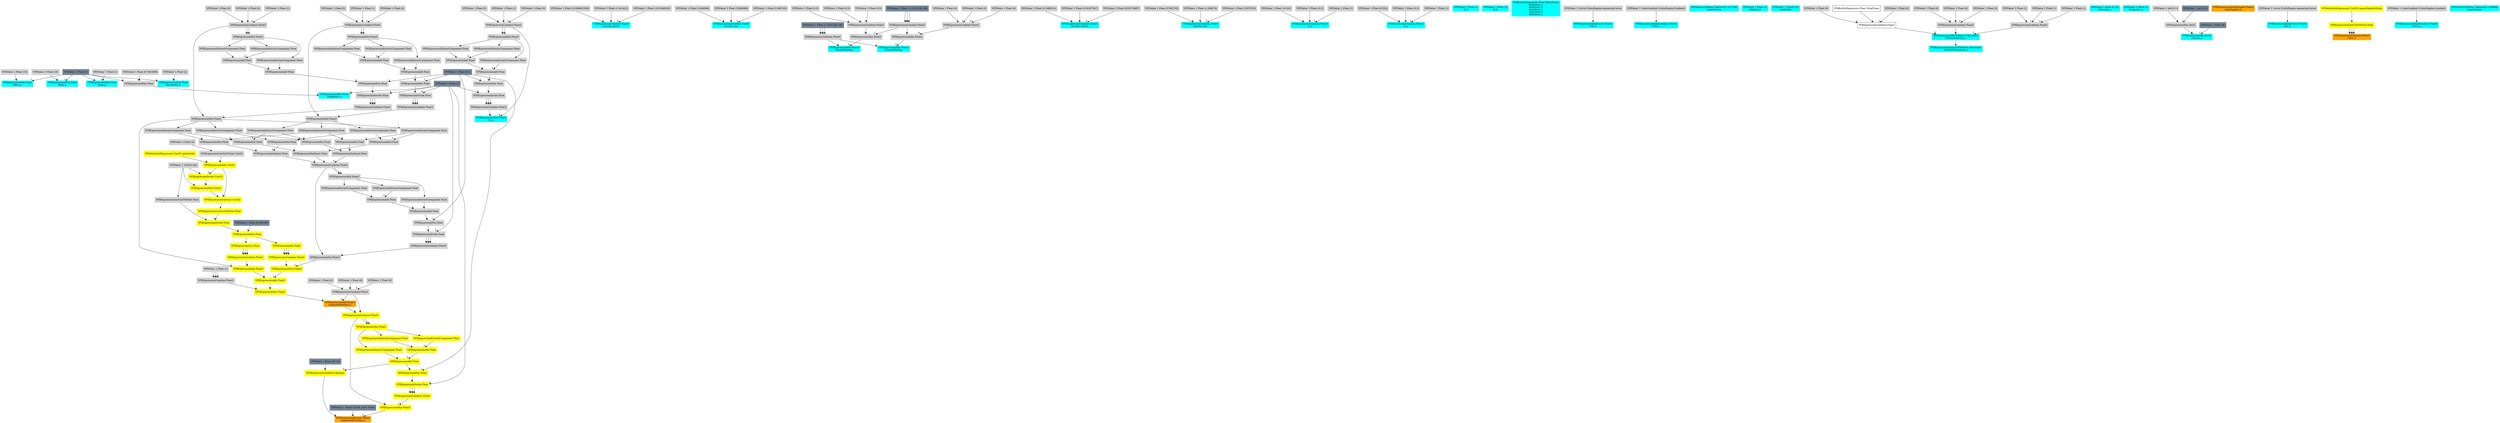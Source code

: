 digraph G {
node0 [shape="box" color="cyan" style="filled" label="VFXExpressionMax Float
Rate_a"]
node1 [shape="box" color="lightgray" style="filled" label="VFXValue`1 Float (16)"]
node2 [shape="box" color="lightslategray" style="filled" label="VFXValue`1 Float (0)"]
node3 [shape="box" color="cyan" style="filled" label="VFXExpressionMax Float
Rate_a"]
node4 [shape="box" color="lightgray" style="filled" label="VFXValue`1 Float (16)"]
node5 [shape="box" color="cyan" style="filled" label="VFXExpressionCombine Float3
bounds_center"]
node6 [shape="box" color="lightgray" style="filled" label="VFXValue`1 Float (-0.008661509)"]
node7 [shape="box" color="lightgray" style="filled" label="VFXValue`1 Float (1.401422)"]
node8 [shape="box" color="lightgray" style="filled" label="VFXValue`1 Float (-0.01848245)"]
node9 [shape="box" color="cyan" style="filled" label="VFXExpressionCombine Float3
bounds_size"]
node10 [shape="box" color="lightgray" style="filled" label="VFXValue`1 Float (3.004998)"]
node11 [shape="box" color="lightgray" style="filled" label="VFXValue`1 Float (3.960069)"]
node12 [shape="box" color="lightgray" style="filled" label="VFXValue`1 Float (3.060745)"]
node13 [shape="box" color="cyan" style="filled" label="VFXExpressionMin Float3
boundsPadding"]
node14 [shape="box" color="lightgray" style="filled" label="VFXExpressionMax Float3"]
node15 [shape="box" color="lightgray" style="filled" label="VFXExpressionCombine Float3"]
node16 [shape="box" color="lightgray" style="filled" label="VFXValue`1 Float (0.5)"]
node17 [shape="box" color="lightgray" style="filled" label="VFXValue`1 Float (0.5)"]
node18 [shape="box" color="lightgray" style="filled" label="VFXValue`1 Float (0.5)"]
node19 [shape="box" color="lightgray" style="filled" label="VFXExpressionCombine Float3"]
node20 [shape="box" color="lightslategray" style="filled" label="VFXValue`1 Float (-1.701412E+38)"]
node21 [shape="box" color="lightgray" style="filled" label="VFXExpressionCombine Float3"]
node22 [shape="box" color="lightslategray" style="filled" label="VFXValue`1 Float (1.701412E+38)"]
node23 [shape="box" color="cyan" style="filled" label="VFXExpressionCombine Float3
bounds_center"]
node24 [shape="box" color="lightgray" style="filled" label="VFXValue`1 Float (0.1086514)"]
node25 [shape="box" color="lightgray" style="filled" label="VFXValue`1 Float (0.02197367)"]
node26 [shape="box" color="lightgray" style="filled" label="VFXValue`1 Float (0.05176687)"]
node27 [shape="box" color="cyan" style="filled" label="VFXExpressionCombine Float3
bounds_size"]
node28 [shape="box" color="lightgray" style="filled" label="VFXValue`1 Float (2.502735)"]
node29 [shape="box" color="lightgray" style="filled" label="VFXValue`1 Float (1.299474)"]
node30 [shape="box" color="lightgray" style="filled" label="VFXValue`1 Float (2.657935)"]
node31 [shape="box" color="cyan" style="filled" label="VFXExpressionMin Float3
boundsPadding"]
node32 [shape="box" color="lightgray" style="filled" label="VFXExpressionMax Float3"]
node33 [shape="box" color="lightgray" style="filled" label="VFXExpressionCombine Float3"]
node34 [shape="box" color="lightgray" style="filled" label="VFXValue`1 Float (0)"]
node35 [shape="box" color="lightgray" style="filled" label="VFXValue`1 Float (0)"]
node36 [shape="box" color="lightgray" style="filled" label="VFXValue`1 Float (0)"]
node37 [shape="box" color="cyan" style="filled" label="VFXExpressionCombine Float3
A_a"]
node38 [shape="box" color="lightgray" style="filled" label="VFXValue`1 Float (-0.333)"]
node39 [shape="box" color="lightgray" style="filled" label="VFXValue`1 Float (-0.3)"]
node40 [shape="box" color="lightgray" style="filled" label="VFXValue`1 Float (1)"]
node41 [shape="box" color="cyan" style="filled" label="VFXExpressionCombine Float3
B_a"]
node42 [shape="box" color="lightgray" style="filled" label="VFXValue`1 Float (0.333)"]
node43 [shape="box" color="lightgray" style="filled" label="VFXValue`1 Float (0.3)"]
node44 [shape="box" color="lightgray" style="filled" label="VFXValue`1 Float (1)"]
node45 [shape="box" color="cyan" style="filled" label="VFXValue`1 Float (1)
A_b"]
node46 [shape="box" color="cyan" style="filled" label="VFXValue`1 Float (3)
B_b"]
node47 [shape="box" color="cyan" style="filled" label="VFXBuiltInExpression Float (DeltaTime)
deltaTime_a
deltaTime_b
deltaTime_a
deltaTime_b
deltaTime_c"]
node48 [shape="box" color="cyan" style="filled" label="VFXExpressionBakeCurve Float4
Size_b"]
node49 [shape="box" color="lightgray" style="filled" label="VFXValue`1 Curve (UnityEngine.AnimationCurve)"]
node50 [shape="box" color="cyan" style="filled" label="VFXExpressionBakeGradient Float2
Color_c"]
node51 [shape="box" color="lightgray" style="filled" label="VFXValue`1 ColorGradient (UnityEngine.Gradient)"]
node52 [shape="box" color="cyan" style="filled" label="VFXTexture2DValue Texture2D (107790)
mainTexture"]
node53 [shape="box" color="orange" style="filled" label="VFXExpressionAdd Float3
computedPosition_a"]
node54 [shape="box" color="lightgray" style="filled" label="VFXExpressionCombine Float3"]
node55 [shape="box" color="lightgray" style="filled" label="VFXValue`1 Float (0)"]
node56 [shape="box" color="lightgray" style="filled" label="VFXValue`1 Float (0)"]
node57 [shape="box" color="lightgray" style="filled" label="VFXValue`1 Float (0)"]
node58 [shape="box" color="yellow" style="filled" label="VFXExpressionMul Float3"]
node59 [shape="box" color="yellow" style="filled" label="VFXExpressionAdd Float3"]
node60 [shape="box" color="yellow" style="filled" label="VFXExpressionMul Float3"]
node61 [shape="box" color="yellow" style="filled" label="VFXExpressionCombine Float3"]
node62 [shape="box" color="yellow" style="filled" label="VFXExpressionCos Float"]
node63 [shape="box" color="yellow" style="filled" label="VFXExpressionMul Float"]
node64 [shape="box" color="yellow" style="filled" label="VFXExpressionDivide Float"]
node65 [shape="box" color="yellow" style="filled" label="VFXExpressionCastUintToFloat Float"]
node66 [shape="box" color="yellow" style="filled" label="VFXExpressionSubtract Uint32"]
node67 [shape="box" color="yellow" style="filled" label="VFXExpressionAdd Uint32"]
node68 [shape="box" color="yellow" style="filled" label="VFXAttributeExpression Uint32 (particleId)"]
node69 [shape="box" color="lightgray" style="filled" label="VFXExpressionCastIntToUint Uint32"]
node70 [shape="box" color="lightgray" style="filled" label="VFXValue`1 Int32 (0)"]
node71 [shape="box" color="yellow" style="filled" label="VFXExpressionMul Uint32"]
node72 [shape="box" color="yellow" style="filled" label="VFXExpressionDivide Uint32"]
node73 [shape="box" color="lightgray" style="filled" label="VFXValue`1 Uint32 (64)"]
node74 [shape="box" color="lightgray" style="filled" label="VFXExpressionCastUintToFloat Float"]
node75 [shape="box" color="lightslategray" style="filled" label="VFXValue`1 Float (6.283185)"]
node76 [shape="box" color="lightgray" style="filled" label="VFXExpressionMul Float3"]
node77 [shape="box" color="lightgray" style="filled" label="VFXExpressionCombine Float3"]
node78 [shape="box" color="lightgray" style="filled" label="VFXValue`1 Float (0)"]
node79 [shape="box" color="lightgray" style="filled" label="VFXValue`1 Float (0)"]
node80 [shape="box" color="lightgray" style="filled" label="VFXValue`1 Float (1)"]
node81 [shape="box" color="lightgray" style="filled" label="VFXExpressionCombine Float3"]
node82 [shape="box" color="lightgray" style="filled" label="VFXExpressionDivide Float"]
node83 [shape="box" color="lightslategray" style="filled" label="VFXValue`1 Float (1)"]
node84 [shape="box" color="lightgray" style="filled" label="VFXExpressionPow Float"]
node85 [shape="box" color="lightgray" style="filled" label="VFXExpressionAdd Float"]
node86 [shape="box" color="lightgray" style="filled" label="VFXExpressionAdd Float"]
node87 [shape="box" color="lightgray" style="filled" label="VFXExpressionExtractComponent Float"]
node88 [shape="box" color="lightgray" style="filled" label="VFXExpressionMul Float3"]
node89 [shape="box" color="lightgray" style="filled" label="VFXExpressionExtractComponent Float"]
node90 [shape="box" color="lightgray" style="filled" label="VFXExpressionExtractComponent Float"]
node91 [shape="box" color="lightslategray" style="filled" label="VFXValue`1 Float (0.5)"]
node92 [shape="box" color="yellow" style="filled" label="VFXExpressionMul Float3"]
node93 [shape="box" color="yellow" style="filled" label="VFXExpressionCombine Float3"]
node94 [shape="box" color="yellow" style="filled" label="VFXExpressionSin Float"]
node95 [shape="box" color="lightgray" style="filled" label="VFXExpressionMul Float3"]
node96 [shape="box" color="lightgray" style="filled" label="VFXExpressionCombine Float3"]
node97 [shape="box" color="lightgray" style="filled" label="VFXExpressionSubtract Float"]
node98 [shape="box" color="lightgray" style="filled" label="VFXExpressionMul Float"]
node99 [shape="box" color="lightgray" style="filled" label="VFXExpressionExtractComponent Float"]
node100 [shape="box" color="lightgray" style="filled" label="VFXExpressionMul Float3"]
node101 [shape="box" color="lightgray" style="filled" label="VFXExpressionCombine Float3"]
node102 [shape="box" color="lightgray" style="filled" label="VFXValue`1 Float (0)"]
node103 [shape="box" color="lightgray" style="filled" label="VFXValue`1 Float (1)"]
node104 [shape="box" color="lightgray" style="filled" label="VFXValue`1 Float (0)"]
node105 [shape="box" color="lightgray" style="filled" label="VFXExpressionCombine Float3"]
node106 [shape="box" color="lightgray" style="filled" label="VFXExpressionDivide Float"]
node107 [shape="box" color="lightgray" style="filled" label="VFXExpressionPow Float"]
node108 [shape="box" color="lightgray" style="filled" label="VFXExpressionAdd Float"]
node109 [shape="box" color="lightgray" style="filled" label="VFXExpressionAdd Float"]
node110 [shape="box" color="lightgray" style="filled" label="VFXExpressionExtractComponent Float"]
node111 [shape="box" color="lightgray" style="filled" label="VFXExpressionMul Float3"]
node112 [shape="box" color="lightgray" style="filled" label="VFXExpressionExtractComponent Float"]
node113 [shape="box" color="lightgray" style="filled" label="VFXExpressionExtractComponent Float"]
node114 [shape="box" color="lightgray" style="filled" label="VFXExpressionExtractComponent Float"]
node115 [shape="box" color="lightgray" style="filled" label="VFXExpressionMul Float"]
node116 [shape="box" color="lightgray" style="filled" label="VFXExpressionExtractComponent Float"]
node117 [shape="box" color="lightgray" style="filled" label="VFXExpressionExtractComponent Float"]
node118 [shape="box" color="lightgray" style="filled" label="VFXExpressionSubtract Float"]
node119 [shape="box" color="lightgray" style="filled" label="VFXExpressionMul Float"]
node120 [shape="box" color="lightgray" style="filled" label="VFXExpressionExtractComponent Float"]
node121 [shape="box" color="lightgray" style="filled" label="VFXExpressionMul Float"]
node122 [shape="box" color="lightgray" style="filled" label="VFXExpressionExtractComponent Float"]
node123 [shape="box" color="lightgray" style="filled" label="VFXExpressionSubtract Float"]
node124 [shape="box" color="lightgray" style="filled" label="VFXExpressionMul Float"]
node125 [shape="box" color="lightgray" style="filled" label="VFXExpressionMul Float"]
node126 [shape="box" color="lightgray" style="filled" label="VFXExpressionCombine Float3"]
node127 [shape="box" color="lightgray" style="filled" label="VFXExpressionDivide Float"]
node128 [shape="box" color="lightgray" style="filled" label="VFXExpressionPow Float"]
node129 [shape="box" color="lightgray" style="filled" label="VFXExpressionAdd Float"]
node130 [shape="box" color="lightgray" style="filled" label="VFXExpressionAdd Float"]
node131 [shape="box" color="lightgray" style="filled" label="VFXExpressionExtractComponent Float"]
node132 [shape="box" color="lightgray" style="filled" label="VFXExpressionMul Float3"]
node133 [shape="box" color="lightgray" style="filled" label="VFXExpressionExtractComponent Float"]
node134 [shape="box" color="lightgray" style="filled" label="VFXExpressionExtractComponent Float"]
node135 [shape="box" color="lightgray" style="filled" label="VFXExpressionCombine Float3"]
node136 [shape="box" color="lightgray" style="filled" label="VFXValue`1 Float (1)"]
node137 [shape="box" color="orange" style="filled" label="VFXExpressionBranch Float3
computedDirection_a"]
node138 [shape="box" color="yellow" style="filled" label="VFXExpressionCondition Boolean"]
node139 [shape="box" color="yellow" style="filled" label="VFXExpressionAdd Float"]
node140 [shape="box" color="yellow" style="filled" label="VFXExpressionAdd Float"]
node141 [shape="box" color="yellow" style="filled" label="VFXExpressionExtractComponent Float"]
node142 [shape="box" color="yellow" style="filled" label="VFXExpressionMul Float3"]
node143 [shape="box" color="yellow" style="filled" label="VFXExpressionSubtract Float3"]
node144 [shape="box" color="yellow" style="filled" label="VFXExpressionExtractComponent Float"]
node145 [shape="box" color="yellow" style="filled" label="VFXExpressionExtractComponent Float"]
node146 [shape="box" color="lightslategray" style="filled" label="VFXValue`1 Float (1E-10)"]
node147 [shape="box" color="lightslategray" style="filled" label="VFXValue`1 Float3 ((0.00, 0.00, 0.00))"]
node148 [shape="box" color="yellow" style="filled" label="VFXExpressionMul Float3"]
node149 [shape="box" color="yellow" style="filled" label="VFXExpressionCombine Float3"]
node150 [shape="box" color="yellow" style="filled" label="VFXExpressionDivide Float"]
node151 [shape="box" color="yellow" style="filled" label="VFXExpressionPow Float"]
node152 [shape="box" color="cyan" style="filled" label="VFXValue`1 Float (4)
Lifetime_b"]
node153 [shape="box" color="cyan" style="filled" label="VFXValue`1 Uint32 (0)
stripIndex"]
node154 [shape="box" color="cyan" style="filled" label="VFXExpressionInverseTRSMatrix Matrix4x4
InvFieldTransform_a"]
node155 [shape="box" color="cyan" style="filled" label="VFXExpressionTRSToMatrix Matrix4x4
FieldTransform_a"]
node156 [shape="box" label="VFXExpressionCombine Float3"]
node157 [shape="box" color="lightgray" style="filled" label="VFXValue`1 Float (0)"]
node158 [shape="box" label="VFXBuiltInExpression Float (TotalTime)"]
node159 [shape="box" color="lightgray" style="filled" label="VFXValue`1 Float (0)"]
node160 [shape="box" color="lightgray" style="filled" label="VFXExpressionCombine Float3"]
node161 [shape="box" color="lightgray" style="filled" label="VFXValue`1 Float (0)"]
node162 [shape="box" color="lightgray" style="filled" label="VFXValue`1 Float (0)"]
node163 [shape="box" color="lightgray" style="filled" label="VFXValue`1 Float (0)"]
node164 [shape="box" color="lightgray" style="filled" label="VFXExpressionCombine Float3"]
node165 [shape="box" color="lightgray" style="filled" label="VFXValue`1 Float (1)"]
node166 [shape="box" color="lightgray" style="filled" label="VFXValue`1 Float (1)"]
node167 [shape="box" color="lightgray" style="filled" label="VFXValue`1 Float (1)"]
node168 [shape="box" color="cyan" style="filled" label="VFXValue`1 Float (0.15)
Intensity_a"]
node169 [shape="box" color="cyan" style="filled" label="VFXExpressionMax Float
Drag_a"]
node170 [shape="box" color="lightgray" style="filled" label="VFXValue`1 Float (1)"]
node171 [shape="box" color="cyan" style="filled" label="VFXValue`1 Float (1)
frequency_a"]
node172 [shape="box" color="cyan" style="filled" label="VFXExpressionMin Int32
octaves_a"]
node173 [shape="box" color="lightgray" style="filled" label="VFXExpressionMax Int32"]
node174 [shape="box" color="lightgray" style="filled" label="VFXValue`1 Int32 (1)"]
node175 [shape="box" color="lightslategray" style="filled" label="VFXValue`1 Int32 (1)"]
node176 [shape="box" color="lightslategray" style="filled" label="VFXValue`1 Int32 (8)"]
node177 [shape="box" color="cyan" style="filled" label="VFXExpressionMin Float
roughness_a"]
node178 [shape="box" color="lightgray" style="filled" label="VFXExpressionMax Float"]
node179 [shape="box" color="lightgray" style="filled" label="VFXValue`1 Float (0.7453086)"]
node180 [shape="box" color="cyan" style="filled" label="VFXExpressionMax Float
lacunarity_a"]
node181 [shape="box" color="lightgray" style="filled" label="VFXValue`1 Float (2)"]
node182 [shape="box" color="cyan" style="filled" label="VFXExpressionMul Float3
Up_a"]
node183 [shape="box" color="lightgray" style="filled" label="VFXExpressionCombine Float3"]
node184 [shape="box" color="lightgray" style="filled" label="VFXValue`1 Float (0)"]
node185 [shape="box" color="lightgray" style="filled" label="VFXValue`1 Float (1)"]
node186 [shape="box" color="lightgray" style="filled" label="VFXValue`1 Float (0)"]
node187 [shape="box" color="lightgray" style="filled" label="VFXExpressionCombine Float3"]
node188 [shape="box" color="lightgray" style="filled" label="VFXExpressionDivide Float"]
node189 [shape="box" color="lightgray" style="filled" label="VFXExpressionPow Float"]
node190 [shape="box" color="lightgray" style="filled" label="VFXExpressionAdd Float"]
node191 [shape="box" color="lightgray" style="filled" label="VFXExpressionAdd Float"]
node192 [shape="box" color="lightgray" style="filled" label="VFXExpressionExtractComponent Float"]
node193 [shape="box" color="lightgray" style="filled" label="VFXExpressionMul Float3"]
node194 [shape="box" color="lightgray" style="filled" label="VFXExpressionExtractComponent Float"]
node195 [shape="box" color="lightgray" style="filled" label="VFXExpressionExtractComponent Float"]
node196 [shape="box" color="orange" style="filled" label="VFXExpressionStripTangent Float3
stripTangent_a"]
node197 [shape="box" color="cyan" style="filled" label="VFXExpressionBakeCurve Float4
Size_b"]
node198 [shape="box" color="lightgray" style="filled" label="VFXValue`1 Curve (UnityEngine.AnimationCurve)"]
node199 [shape="box" color="orange" style="filled" label="VFXExpressionCombine Float3
Color_c"]
node200 [shape="box" color="yellow" style="filled" label="VFXExpressionCastUintToFloat Float"]
node201 [shape="box" color="yellow" style="filled" label="VFXAttributeExpression Uint32 (spawnIndexInStrip)"]
node202 [shape="box" color="cyan" style="filled" label="VFXExpressionBakeGradient Float2
Color_d"]
node203 [shape="box" color="lightgray" style="filled" label="VFXValue`1 ColorGradient (UnityEngine.Gradient)"]
node204 [shape="box" color="cyan" style="filled" label="VFXTexture2DValue Texture2D (108698)
mainTexture"]
node1 -> node0 [headlabel="0"]
node2 -> node0 [headlabel="1"]
node4 -> node3 [headlabel="0"]
node2 -> node3 [headlabel="1"]
node6 -> node5 [headlabel="0"]
node7 -> node5 [headlabel="1"]
node8 -> node5 [headlabel="2"]
node10 -> node9 [headlabel="0"]
node11 -> node9 [headlabel="1"]
node12 -> node9 [headlabel="2"]
node14 -> node13 [headlabel="0"]
node21 -> node13 [headlabel="1"]
node15 -> node14 [headlabel="0"]
node19 -> node14 [headlabel="1"]
node16 -> node15 [headlabel="0"]
node17 -> node15 [headlabel="1"]
node18 -> node15 [headlabel="2"]
node20 -> node19 [headlabel="0"]
node20 -> node19 [headlabel="1"]
node20 -> node19 [headlabel="2"]
node22 -> node21 [headlabel="0"]
node22 -> node21 [headlabel="1"]
node22 -> node21 [headlabel="2"]
node24 -> node23 [headlabel="0"]
node25 -> node23 [headlabel="1"]
node26 -> node23 [headlabel="2"]
node28 -> node27 [headlabel="0"]
node29 -> node27 [headlabel="1"]
node30 -> node27 [headlabel="2"]
node32 -> node31 [headlabel="0"]
node21 -> node31 [headlabel="1"]
node33 -> node32 [headlabel="0"]
node19 -> node32 [headlabel="1"]
node34 -> node33 [headlabel="0"]
node35 -> node33 [headlabel="1"]
node36 -> node33 [headlabel="2"]
node38 -> node37 [headlabel="0"]
node39 -> node37 [headlabel="1"]
node40 -> node37 [headlabel="2"]
node42 -> node41 [headlabel="0"]
node43 -> node41 [headlabel="1"]
node44 -> node41 [headlabel="2"]
node49 -> node48 
node51 -> node50 
node54 -> node53 [headlabel="0"]
node58 -> node53 [headlabel="1"]
node55 -> node54 [headlabel="0"]
node56 -> node54 [headlabel="1"]
node57 -> node54 [headlabel="2"]
node59 -> node58 [headlabel="0"]
node135 -> node58 [headlabel="1"]
node60 -> node59 [headlabel="0"]
node92 -> node59 [headlabel="1"]
node61 -> node60 [headlabel="0"]
node76 -> node60 [headlabel="1"]
node62 -> node61 [headlabel="0"]
node62 -> node61 [headlabel="1"]
node62 -> node61 [headlabel="2"]
node63 -> node62 
node64 -> node63 [headlabel="0"]
node75 -> node63 [headlabel="1"]
node65 -> node64 [headlabel="0"]
node74 -> node64 [headlabel="1"]
node66 -> node65 
node67 -> node66 [headlabel="0"]
node71 -> node66 [headlabel="1"]
node68 -> node67 [headlabel="0"]
node69 -> node67 [headlabel="1"]
node70 -> node69 
node72 -> node71 [headlabel="0"]
node73 -> node71 [headlabel="1"]
node67 -> node72 [headlabel="0"]
node73 -> node72 [headlabel="1"]
node73 -> node74 
node77 -> node76 [headlabel="0"]
node81 -> node76 [headlabel="1"]
node78 -> node77 [headlabel="0"]
node79 -> node77 [headlabel="1"]
node80 -> node77 [headlabel="2"]
node82 -> node81 [headlabel="0"]
node82 -> node81 [headlabel="1"]
node82 -> node81 [headlabel="2"]
node83 -> node82 [headlabel="0"]
node84 -> node82 [headlabel="1"]
node85 -> node84 [headlabel="0"]
node91 -> node84 [headlabel="1"]
node86 -> node85 [headlabel="0"]
node90 -> node85 [headlabel="1"]
node87 -> node86 [headlabel="0"]
node89 -> node86 [headlabel="1"]
node88 -> node87 
node77 -> node88 [headlabel="0"]
node77 -> node88 [headlabel="1"]
node88 -> node89 
node88 -> node90 
node93 -> node92 [headlabel="0"]
node95 -> node92 [headlabel="1"]
node94 -> node93 [headlabel="0"]
node94 -> node93 [headlabel="1"]
node94 -> node93 [headlabel="2"]
node63 -> node94 
node96 -> node95 [headlabel="0"]
node126 -> node95 [headlabel="1"]
node97 -> node96 [headlabel="0"]
node118 -> node96 [headlabel="1"]
node123 -> node96 [headlabel="2"]
node98 -> node97 [headlabel="0"]
node115 -> node97 [headlabel="1"]
node99 -> node98 [headlabel="0"]
node114 -> node98 [headlabel="1"]
node100 -> node99 
node101 -> node100 [headlabel="0"]
node105 -> node100 [headlabel="1"]
node102 -> node101 [headlabel="0"]
node103 -> node101 [headlabel="1"]
node104 -> node101 [headlabel="2"]
node106 -> node105 [headlabel="0"]
node106 -> node105 [headlabel="1"]
node106 -> node105 [headlabel="2"]
node83 -> node106 [headlabel="0"]
node107 -> node106 [headlabel="1"]
node108 -> node107 [headlabel="0"]
node91 -> node107 [headlabel="1"]
node109 -> node108 [headlabel="0"]
node113 -> node108 [headlabel="1"]
node110 -> node109 [headlabel="0"]
node112 -> node109 [headlabel="1"]
node111 -> node110 
node101 -> node111 [headlabel="0"]
node101 -> node111 [headlabel="1"]
node111 -> node112 
node111 -> node113 
node76 -> node114 
node116 -> node115 [headlabel="0"]
node117 -> node115 [headlabel="1"]
node100 -> node116 
node76 -> node117 
node119 -> node118 [headlabel="0"]
node121 -> node118 [headlabel="1"]
node116 -> node119 [headlabel="0"]
node120 -> node119 [headlabel="1"]
node76 -> node120 
node122 -> node121 [headlabel="0"]
node114 -> node121 [headlabel="1"]
node100 -> node122 
node124 -> node123 [headlabel="0"]
node125 -> node123 [headlabel="1"]
node122 -> node124 [headlabel="0"]
node117 -> node124 [headlabel="1"]
node99 -> node125 [headlabel="0"]
node120 -> node125 [headlabel="1"]
node127 -> node126 [headlabel="0"]
node127 -> node126 [headlabel="1"]
node127 -> node126 [headlabel="2"]
node83 -> node127 [headlabel="0"]
node128 -> node127 [headlabel="1"]
node129 -> node128 [headlabel="0"]
node91 -> node128 [headlabel="1"]
node130 -> node129 [headlabel="0"]
node134 -> node129 [headlabel="1"]
node131 -> node130 [headlabel="0"]
node133 -> node130 [headlabel="1"]
node132 -> node131 
node96 -> node132 [headlabel="0"]
node96 -> node132 [headlabel="1"]
node132 -> node133 
node132 -> node134 
node136 -> node135 [headlabel="0"]
node136 -> node135 [headlabel="1"]
node136 -> node135 [headlabel="2"]
node138 -> node137 [headlabel="0"]
node147 -> node137 [headlabel="1"]
node148 -> node137 [headlabel="2"]
node139 -> node138 [headlabel="0"]
node146 -> node138 [headlabel="1"]
node140 -> node139 [headlabel="0"]
node145 -> node139 [headlabel="1"]
node141 -> node140 [headlabel="0"]
node144 -> node140 [headlabel="1"]
node142 -> node141 
node143 -> node142 [headlabel="0"]
node143 -> node142 [headlabel="1"]
node53 -> node143 [headlabel="0"]
node54 -> node143 [headlabel="1"]
node142 -> node144 
node142 -> node145 
node143 -> node148 [headlabel="0"]
node149 -> node148 [headlabel="1"]
node150 -> node149 [headlabel="0"]
node150 -> node149 [headlabel="1"]
node150 -> node149 [headlabel="2"]
node83 -> node150 [headlabel="0"]
node151 -> node150 [headlabel="1"]
node139 -> node151 [headlabel="0"]
node91 -> node151 [headlabel="1"]
node155 -> node154 
node156 -> node155 [headlabel="0"]
node160 -> node155 [headlabel="1"]
node164 -> node155 [headlabel="2"]
node157 -> node156 [headlabel="0"]
node158 -> node156 [headlabel="1"]
node159 -> node156 [headlabel="2"]
node161 -> node160 [headlabel="0"]
node162 -> node160 [headlabel="1"]
node163 -> node160 [headlabel="2"]
node165 -> node164 [headlabel="0"]
node166 -> node164 [headlabel="1"]
node167 -> node164 [headlabel="2"]
node170 -> node169 [headlabel="0"]
node2 -> node169 [headlabel="1"]
node173 -> node172 [headlabel="0"]
node176 -> node172 [headlabel="1"]
node174 -> node173 [headlabel="0"]
node175 -> node173 [headlabel="1"]
node178 -> node177 [headlabel="0"]
node83 -> node177 [headlabel="1"]
node179 -> node178 [headlabel="0"]
node2 -> node178 [headlabel="1"]
node181 -> node180 [headlabel="0"]
node2 -> node180 [headlabel="1"]
node183 -> node182 [headlabel="0"]
node187 -> node182 [headlabel="1"]
node184 -> node183 [headlabel="0"]
node185 -> node183 [headlabel="1"]
node186 -> node183 [headlabel="2"]
node188 -> node187 [headlabel="0"]
node188 -> node187 [headlabel="1"]
node188 -> node187 [headlabel="2"]
node83 -> node188 [headlabel="0"]
node189 -> node188 [headlabel="1"]
node190 -> node189 [headlabel="0"]
node91 -> node189 [headlabel="1"]
node191 -> node190 [headlabel="0"]
node195 -> node190 [headlabel="1"]
node192 -> node191 [headlabel="0"]
node194 -> node191 [headlabel="1"]
node193 -> node192 
node183 -> node193 [headlabel="0"]
node183 -> node193 [headlabel="1"]
node193 -> node194 
node193 -> node195 
node198 -> node197 
node200 -> node199 [headlabel="0"]
node200 -> node199 [headlabel="1"]
node200 -> node199 [headlabel="2"]
node201 -> node200 
node203 -> node202 
}
